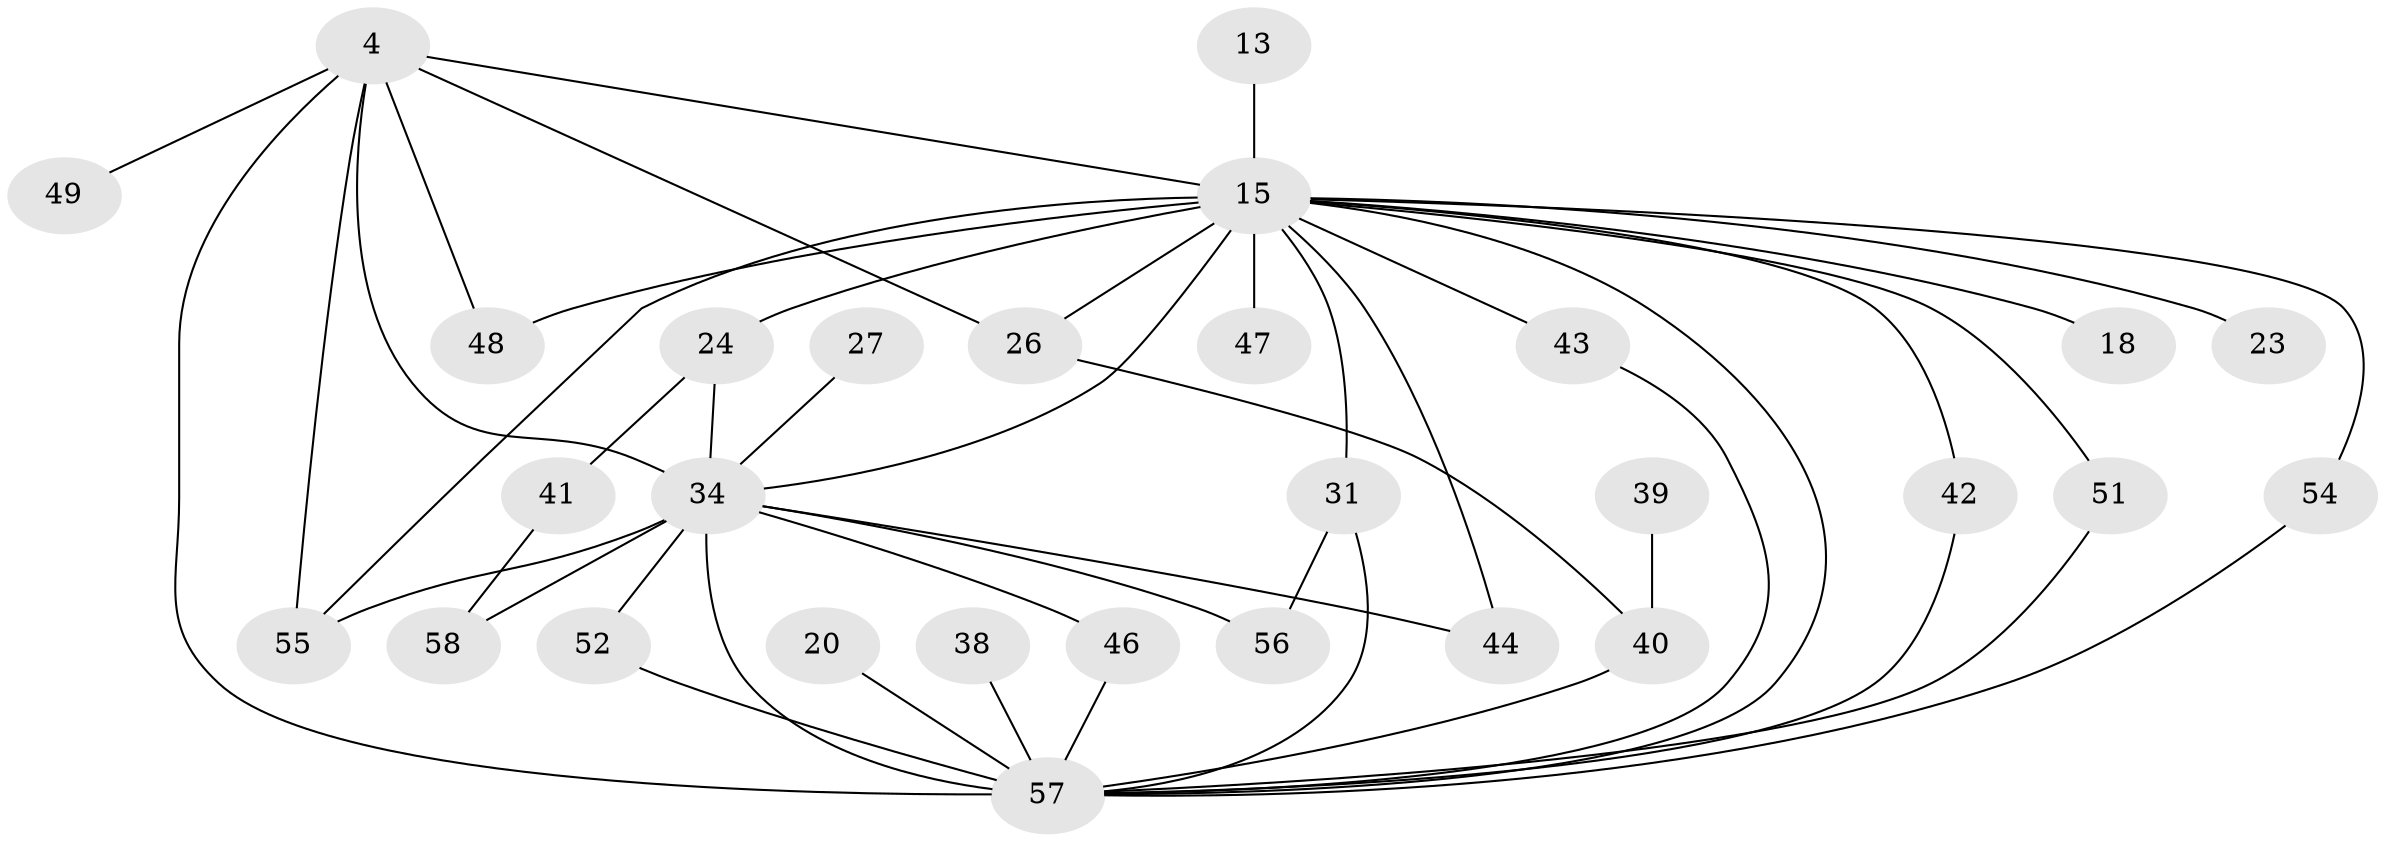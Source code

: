 // original degree distribution, {21: 0.017241379310344827, 18: 0.034482758620689655, 12: 0.017241379310344827, 13: 0.017241379310344827, 16: 0.017241379310344827, 17: 0.034482758620689655, 14: 0.017241379310344827, 15: 0.017241379310344827, 4: 0.13793103448275862, 2: 0.5689655172413793, 3: 0.10344827586206896, 5: 0.017241379310344827}
// Generated by graph-tools (version 1.1) at 2025/44/03/09/25 04:44:04]
// undirected, 29 vertices, 47 edges
graph export_dot {
graph [start="1"]
  node [color=gray90,style=filled];
  4 [super="+3"];
  13;
  15 [super="+6"];
  18;
  20;
  23;
  24 [super="+22+16"];
  26 [super="+17"];
  27;
  31 [super="+28"];
  34 [super="+11+29+10+12+21"];
  38;
  39;
  40 [super="+25+36"];
  41;
  42;
  43 [super="+35"];
  44;
  46;
  47 [super="+30"];
  48;
  49;
  51;
  52 [super="+32+37"];
  54 [super="+33"];
  55 [super="+53"];
  56 [super="+45"];
  57 [super="+19+9"];
  58 [super="+14"];
  4 -- 49 [weight=2];
  4 -- 48;
  4 -- 26;
  4 -- 57 [weight=7];
  4 -- 34 [weight=4];
  4 -- 55 [weight=2];
  4 -- 15 [weight=6];
  13 -- 15 [weight=2];
  15 -- 57 [weight=11];
  15 -- 18;
  15 -- 23 [weight=2];
  15 -- 24 [weight=3];
  15 -- 26 [weight=2];
  15 -- 31 [weight=2];
  15 -- 34 [weight=7];
  15 -- 42;
  15 -- 43 [weight=2];
  15 -- 44;
  15 -- 47 [weight=3];
  15 -- 48;
  15 -- 51;
  15 -- 54;
  15 -- 55;
  20 -- 57;
  24 -- 41;
  24 -- 34;
  26 -- 40;
  27 -- 34 [weight=2];
  31 -- 57;
  31 -- 56;
  34 -- 57 [weight=9];
  34 -- 44;
  34 -- 46;
  34 -- 52;
  34 -- 56 [weight=2];
  34 -- 58 [weight=3];
  34 -- 55;
  38 -- 57 [weight=2];
  39 -- 40 [weight=2];
  40 -- 57 [weight=3];
  41 -- 58;
  42 -- 57;
  43 -- 57;
  46 -- 57;
  51 -- 57;
  52 -- 57;
  54 -- 57;
}
